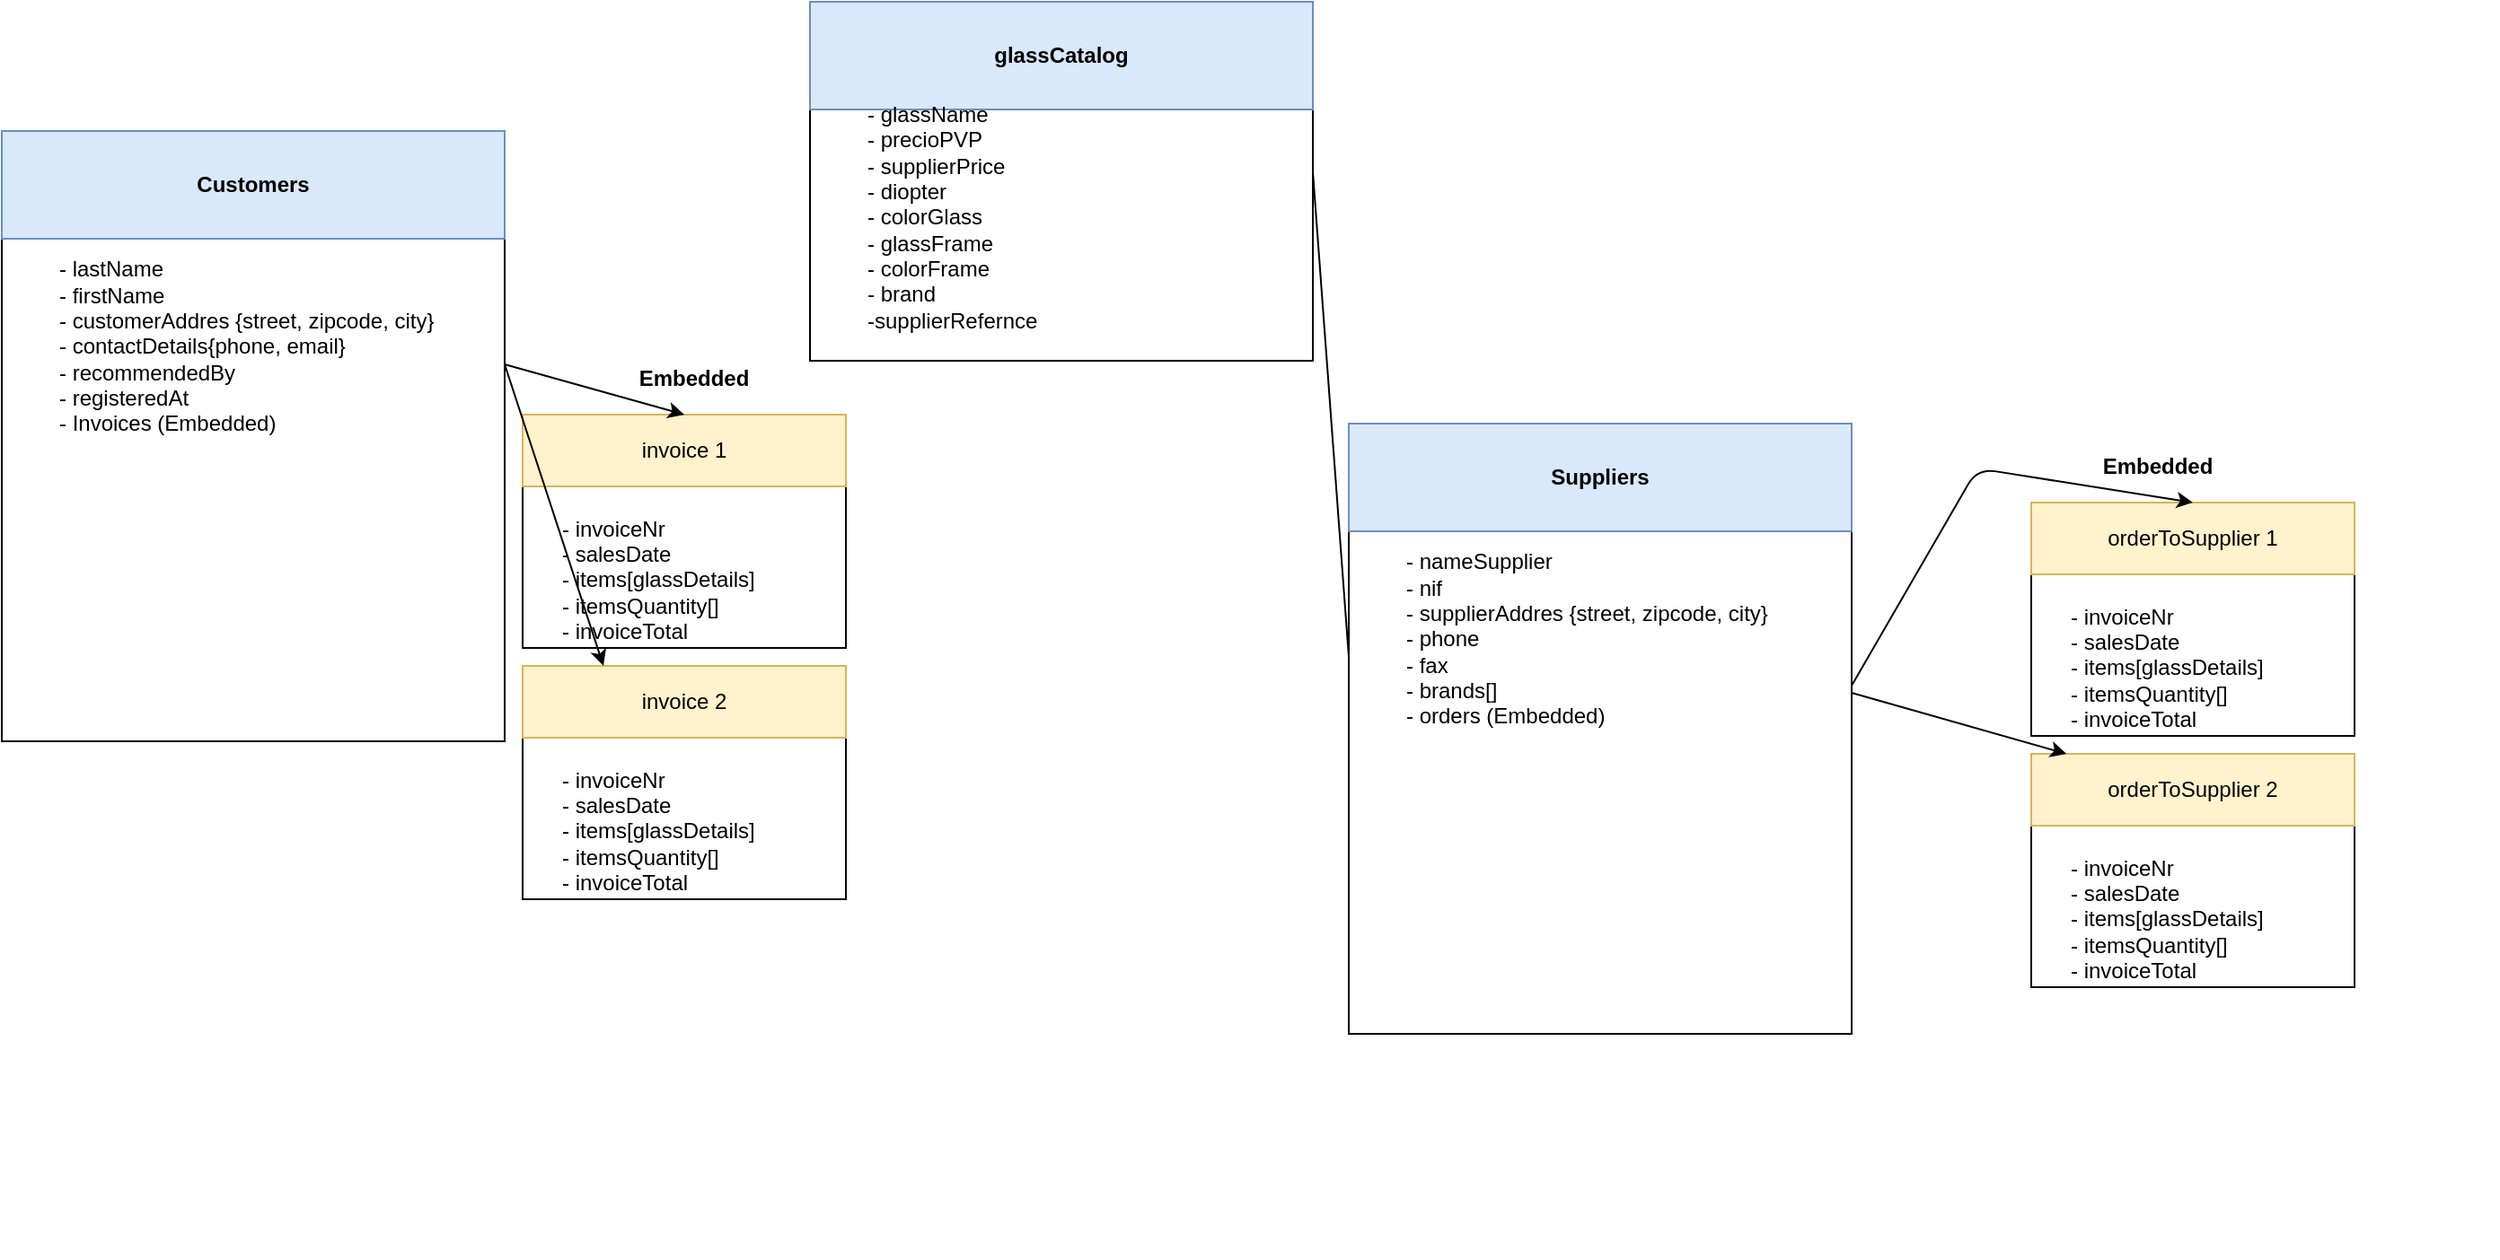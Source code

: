 <mxfile version="12.1.3" pages="1"><diagram id="cGznPyVGxG7f4D541QAw" name="Page-1"><mxGraphModel dx="1648" dy="613" grid="1" gridSize="10" guides="1" tooltips="1" connect="1" arrows="1" fold="1" page="1" pageScale="1" pageWidth="827" pageHeight="1169" math="0" shadow="0"><root><mxCell id="0"/><mxCell id="1" parent="0"/><mxCell id="O_erAEmbtzzgrK9lkou8-11" value="" style="group" vertex="1" connectable="0" parent="1"><mxGeometry x="300" y="232" width="280" height="430" as="geometry"/></mxCell><mxCell id="O_erAEmbtzzgrK9lkou8-5" value="" style="group" vertex="1" connectable="0" parent="O_erAEmbtzzgrK9lkou8-11"><mxGeometry width="280" height="430" as="geometry"/></mxCell><mxCell id="O_erAEmbtzzgrK9lkou8-6" value="" style="whiteSpace=wrap;html=1;aspect=fixed;" vertex="1" parent="O_erAEmbtzzgrK9lkou8-5"><mxGeometry y="60" width="280" height="280" as="geometry"/></mxCell><mxCell id="O_erAEmbtzzgrK9lkou8-7" value="&lt;b&gt;Customers&lt;/b&gt;" style="rounded=0;whiteSpace=wrap;html=1;fillColor=#dae8fc;strokeColor=#6c8ebf;" vertex="1" parent="O_erAEmbtzzgrK9lkou8-5"><mxGeometry width="280" height="60" as="geometry"/></mxCell><mxCell id="O_erAEmbtzzgrK9lkou8-12" value="- lastName&lt;br&gt;- firstName&lt;br&gt;- customerAddres {street, zipcode, city}&lt;br&gt;- contactDetails{phone, email}&lt;br&gt;- recommendedBy&lt;br&gt;- registeredAt&lt;br&gt;- Invoices (Embedded)" style="text;html=1;resizable=0;autosize=1;align=left;verticalAlign=middle;points=[];fillColor=none;strokeColor=none;rounded=0;" vertex="1" parent="O_erAEmbtzzgrK9lkou8-5"><mxGeometry x="30" y="70" width="220" height="100" as="geometry"/></mxCell><mxCell id="O_erAEmbtzzgrK9lkou8-24" value="" style="group" vertex="1" connectable="0" parent="1"><mxGeometry x="590" y="390" width="270" height="470" as="geometry"/></mxCell><mxCell id="O_erAEmbtzzgrK9lkou8-4" value="" style="group;" vertex="1" connectable="0" parent="O_erAEmbtzzgrK9lkou8-24"><mxGeometry width="270" height="330" as="geometry"/></mxCell><mxCell id="O_erAEmbtzzgrK9lkou8-16" value="" style="group" vertex="1" connectable="0" parent="O_erAEmbtzzgrK9lkou8-4"><mxGeometry width="270" height="270" as="geometry"/></mxCell><mxCell id="O_erAEmbtzzgrK9lkou8-14" value="" style="rounded=0;whiteSpace=wrap;html=1;" vertex="1" parent="O_erAEmbtzzgrK9lkou8-16"><mxGeometry y="40" width="180" height="90" as="geometry"/></mxCell><mxCell id="O_erAEmbtzzgrK9lkou8-2" value="invoice 1" style="rounded=0;whiteSpace=wrap;html=1;fillColor=#fff2cc;strokeColor=#d6b656;" vertex="1" parent="O_erAEmbtzzgrK9lkou8-16"><mxGeometry width="180" height="40" as="geometry"/></mxCell><mxCell id="O_erAEmbtzzgrK9lkou8-13" value="- invoiceNr&lt;br&gt;- salesDate&lt;br&gt;- items[glassDetails]&lt;br&gt;- itemsQuantity[]&lt;br&gt;- invoiceTotal" style="text;html=1;resizable=0;autosize=1;align=left;verticalAlign=middle;points=[];fillColor=none;strokeColor=none;rounded=0;" vertex="1" parent="O_erAEmbtzzgrK9lkou8-16"><mxGeometry x="20" y="52" width="120" height="80" as="geometry"/></mxCell><mxCell id="O_erAEmbtzzgrK9lkou8-17" value="" style="group;" vertex="1" connectable="0" parent="O_erAEmbtzzgrK9lkou8-24"><mxGeometry y="140" width="270" height="330" as="geometry"/></mxCell><mxCell id="O_erAEmbtzzgrK9lkou8-18" value="" style="group" vertex="1" connectable="0" parent="O_erAEmbtzzgrK9lkou8-17"><mxGeometry width="190" height="180" as="geometry"/></mxCell><mxCell id="O_erAEmbtzzgrK9lkou8-19" value="" style="rounded=0;whiteSpace=wrap;html=1;" vertex="1" parent="O_erAEmbtzzgrK9lkou8-18"><mxGeometry y="40" width="180" height="90" as="geometry"/></mxCell><mxCell id="O_erAEmbtzzgrK9lkou8-20" value="invoice 2" style="rounded=0;whiteSpace=wrap;html=1;fillColor=#fff2cc;strokeColor=#d6b656;" vertex="1" parent="O_erAEmbtzzgrK9lkou8-18"><mxGeometry width="180" height="40" as="geometry"/></mxCell><mxCell id="O_erAEmbtzzgrK9lkou8-21" value="- invoiceNr&lt;br&gt;- salesDate&lt;br&gt;- items[glassDetails]&lt;br&gt;- itemsQuantity[]&lt;br&gt;- invoiceTotal" style="text;html=1;resizable=0;autosize=1;align=left;verticalAlign=middle;points=[];fillColor=none;strokeColor=none;rounded=0;" vertex="1" parent="O_erAEmbtzzgrK9lkou8-18"><mxGeometry x="20" y="52" width="120" height="80" as="geometry"/></mxCell><mxCell id="O_erAEmbtzzgrK9lkou8-25" value="&lt;b&gt;Embedded&lt;/b&gt;" style="text;html=1;resizable=0;autosize=1;align=center;verticalAlign=middle;points=[];fillColor=none;strokeColor=none;rounded=0;" vertex="1" parent="1"><mxGeometry x="645" y="360" width="80" height="20" as="geometry"/></mxCell><mxCell id="O_erAEmbtzzgrK9lkou8-28" value="" style="endArrow=classic;html=1;exitX=1;exitY=0.25;exitDx=0;exitDy=0;entryX=0.5;entryY=0;entryDx=0;entryDy=0;" edge="1" parent="1" source="O_erAEmbtzzgrK9lkou8-6" target="O_erAEmbtzzgrK9lkou8-2"><mxGeometry width="50" height="50" relative="1" as="geometry"><mxPoint x="300" y="930" as="sourcePoint"/><mxPoint x="350" y="880" as="targetPoint"/></mxGeometry></mxCell><mxCell id="O_erAEmbtzzgrK9lkou8-29" value="" style="endArrow=classic;html=1;exitX=1;exitY=0.25;exitDx=0;exitDy=0;entryX=0.25;entryY=0;entryDx=0;entryDy=0;" edge="1" parent="1" source="O_erAEmbtzzgrK9lkou8-6" target="O_erAEmbtzzgrK9lkou8-20"><mxGeometry width="50" height="50" relative="1" as="geometry"><mxPoint x="590" y="372" as="sourcePoint"/><mxPoint x="690" y="400" as="targetPoint"/></mxGeometry></mxCell><mxCell id="O_erAEmbtzzgrK9lkou8-35" value="" style="group" vertex="1" connectable="0" parent="1"><mxGeometry x="1420" y="330" width="270" height="470" as="geometry"/></mxCell><mxCell id="O_erAEmbtzzgrK9lkou8-41" value="" style="group;" vertex="1" connectable="0" parent="O_erAEmbtzzgrK9lkou8-35"><mxGeometry y="140" width="270" height="330" as="geometry"/></mxCell><mxCell id="O_erAEmbtzzgrK9lkou8-42" value="" style="group" vertex="1" connectable="0" parent="O_erAEmbtzzgrK9lkou8-41"><mxGeometry width="190" height="241" as="geometry"/></mxCell><mxCell id="O_erAEmbtzzgrK9lkou8-38" value="" style="rounded=0;whiteSpace=wrap;html=1;" vertex="1" parent="O_erAEmbtzzgrK9lkou8-42"><mxGeometry x="10" y="9" width="180" height="90" as="geometry"/></mxCell><mxCell id="O_erAEmbtzzgrK9lkou8-39" value="orderToSupplier 1" style="rounded=0;whiteSpace=wrap;html=1;fillColor=#fff2cc;strokeColor=#d6b656;" vertex="1" parent="O_erAEmbtzzgrK9lkou8-42"><mxGeometry x="10" y="-31" width="180" height="40" as="geometry"/></mxCell><mxCell id="O_erAEmbtzzgrK9lkou8-40" value="- invoiceNr&lt;br&gt;- salesDate&lt;br&gt;- items[glassDetails]&lt;br&gt;- itemsQuantity[]&lt;br&gt;- invoiceTotal" style="text;html=1;resizable=0;autosize=1;align=left;verticalAlign=middle;points=[];fillColor=none;strokeColor=none;rounded=0;" vertex="1" parent="O_erAEmbtzzgrK9lkou8-42"><mxGeometry x="30" y="21" width="120" height="80" as="geometry"/></mxCell><mxCell id="O_erAEmbtzzgrK9lkou8-43" value="" style="rounded=0;whiteSpace=wrap;html=1;" vertex="1" parent="O_erAEmbtzzgrK9lkou8-42"><mxGeometry x="10" y="149" width="180" height="90" as="geometry"/></mxCell><mxCell id="O_erAEmbtzzgrK9lkou8-44" value="orderToSupplier 2" style="rounded=0;whiteSpace=wrap;html=1;fillColor=#fff2cc;strokeColor=#d6b656;" vertex="1" parent="O_erAEmbtzzgrK9lkou8-42"><mxGeometry x="10" y="109" width="180" height="40" as="geometry"/></mxCell><mxCell id="O_erAEmbtzzgrK9lkou8-45" value="- invoiceNr&lt;br&gt;- salesDate&lt;br&gt;- items[glassDetails]&lt;br&gt;- itemsQuantity[]&lt;br&gt;- invoiceTotal" style="text;html=1;resizable=0;autosize=1;align=left;verticalAlign=middle;points=[];fillColor=none;strokeColor=none;rounded=0;" vertex="1" parent="O_erAEmbtzzgrK9lkou8-42"><mxGeometry x="30" y="161" width="120" height="80" as="geometry"/></mxCell><mxCell id="O_erAEmbtzzgrK9lkou8-48" value="&lt;b&gt;Embedded&lt;/b&gt;" style="text;html=1;resizable=0;autosize=1;align=center;verticalAlign=middle;points=[];fillColor=none;strokeColor=none;rounded=0;" vertex="1" parent="O_erAEmbtzzgrK9lkou8-42"><mxGeometry x="40" y="-61" width="80" height="20" as="geometry"/></mxCell><mxCell id="O_erAEmbtzzgrK9lkou8-55" value="" style="group" vertex="1" connectable="0" parent="1"><mxGeometry x="750" y="160" width="280" height="430" as="geometry"/></mxCell><mxCell id="O_erAEmbtzzgrK9lkou8-49" value="" style="group" vertex="1" connectable="0" parent="O_erAEmbtzzgrK9lkou8-55"><mxGeometry width="280" height="430" as="geometry"/></mxCell><mxCell id="O_erAEmbtzzgrK9lkou8-50" value="" style="group" vertex="1" connectable="0" parent="O_erAEmbtzzgrK9lkou8-49"><mxGeometry width="280" height="430" as="geometry"/></mxCell><mxCell id="O_erAEmbtzzgrK9lkou8-54" value="" style="rounded=0;whiteSpace=wrap;html=1;" vertex="1" parent="O_erAEmbtzzgrK9lkou8-50"><mxGeometry y="60" width="280" height="140" as="geometry"/></mxCell><mxCell id="O_erAEmbtzzgrK9lkou8-52" value="&lt;b&gt;glassCatalog&lt;/b&gt;" style="rounded=0;whiteSpace=wrap;html=1;fillColor=#dae8fc;strokeColor=#6c8ebf;" vertex="1" parent="O_erAEmbtzzgrK9lkou8-50"><mxGeometry width="280" height="60" as="geometry"/></mxCell><mxCell id="O_erAEmbtzzgrK9lkou8-53" value="- glassName&lt;br&gt;- precioPVP&lt;br&gt;- supplierPrice&lt;br&gt;- diopter&lt;br&gt;- colorGlass&lt;br&gt;- glassFrame&lt;br&gt;- colorFrame&lt;br&gt;- brand&lt;br&gt;-supplierRefernce" style="text;html=1;resizable=0;autosize=1;align=left;verticalAlign=middle;points=[];fillColor=none;strokeColor=none;rounded=0;" vertex="1" parent="O_erAEmbtzzgrK9lkou8-50"><mxGeometry x="30" y="55" width="110" height="130" as="geometry"/></mxCell><mxCell id="O_erAEmbtzzgrK9lkou8-57" value="" style="group" vertex="1" connectable="0" parent="1"><mxGeometry x="1050" y="390" width="420" height="430" as="geometry"/></mxCell><mxCell id="O_erAEmbtzzgrK9lkou8-30" value="" style="group" vertex="1" connectable="0" parent="O_erAEmbtzzgrK9lkou8-57"><mxGeometry width="280" height="430" as="geometry"/></mxCell><mxCell id="O_erAEmbtzzgrK9lkou8-31" value="" style="group" vertex="1" connectable="0" parent="O_erAEmbtzzgrK9lkou8-30"><mxGeometry width="280" height="430" as="geometry"/></mxCell><mxCell id="O_erAEmbtzzgrK9lkou8-56" value="" style="group" vertex="1" connectable="0" parent="O_erAEmbtzzgrK9lkou8-31"><mxGeometry y="5" width="280" height="340" as="geometry"/></mxCell><mxCell id="O_erAEmbtzzgrK9lkou8-32" value="" style="whiteSpace=wrap;html=1;aspect=fixed;" vertex="1" parent="O_erAEmbtzzgrK9lkou8-56"><mxGeometry y="60" width="280" height="280" as="geometry"/></mxCell><mxCell id="O_erAEmbtzzgrK9lkou8-33" value="&lt;b&gt;Suppliers&lt;/b&gt;" style="rounded=0;whiteSpace=wrap;html=1;fillColor=#dae8fc;strokeColor=#6c8ebf;" vertex="1" parent="O_erAEmbtzzgrK9lkou8-56"><mxGeometry width="280" height="60" as="geometry"/></mxCell><mxCell id="O_erAEmbtzzgrK9lkou8-34" value="- nameSupplier&lt;br&gt;- nif&lt;br&gt;- supplierAddres {street, zipcode, city}&lt;br&gt;- phone&lt;br&gt;- fax&lt;br&gt;- brands[]&lt;br&gt;- orders (Embedded)&lt;br&gt;" style="text;html=1;resizable=0;autosize=1;align=left;verticalAlign=middle;points=[];fillColor=none;strokeColor=none;rounded=0;" vertex="1" parent="O_erAEmbtzzgrK9lkou8-56"><mxGeometry x="30" y="70" width="220" height="100" as="geometry"/></mxCell><mxCell id="O_erAEmbtzzgrK9lkou8-46" value="" style="endArrow=classic;html=1;entryX=0.5;entryY=0;entryDx=0;entryDy=0;" edge="1" parent="O_erAEmbtzzgrK9lkou8-57" target="O_erAEmbtzzgrK9lkou8-39"><mxGeometry width="50" height="50" relative="1" as="geometry"><mxPoint x="280" y="151" as="sourcePoint"/><mxPoint x="-360" y="205" as="targetPoint"/><Array as="points"><mxPoint x="350" y="30"/></Array></mxGeometry></mxCell><mxCell id="O_erAEmbtzzgrK9lkou8-47" value="" style="endArrow=classic;html=1;" edge="1" parent="O_erAEmbtzzgrK9lkou8-57" target="O_erAEmbtzzgrK9lkou8-44"><mxGeometry width="50" height="50" relative="1" as="geometry"><mxPoint x="280" y="155" as="sourcePoint"/><mxPoint x="-405" y="345" as="targetPoint"/></mxGeometry></mxCell><mxCell id="O_erAEmbtzzgrK9lkou8-60" value="" style="endArrow=none;html=1;exitX=0;exitY=0.25;exitDx=0;exitDy=0;entryX=1;entryY=0.25;entryDx=0;entryDy=0;" edge="1" parent="1" source="O_erAEmbtzzgrK9lkou8-32" target="O_erAEmbtzzgrK9lkou8-54"><mxGeometry width="50" height="50" relative="1" as="geometry"><mxPoint x="1070" y="330" as="sourcePoint"/><mxPoint x="350" y="880" as="targetPoint"/></mxGeometry></mxCell></root></mxGraphModel></diagram></mxfile>